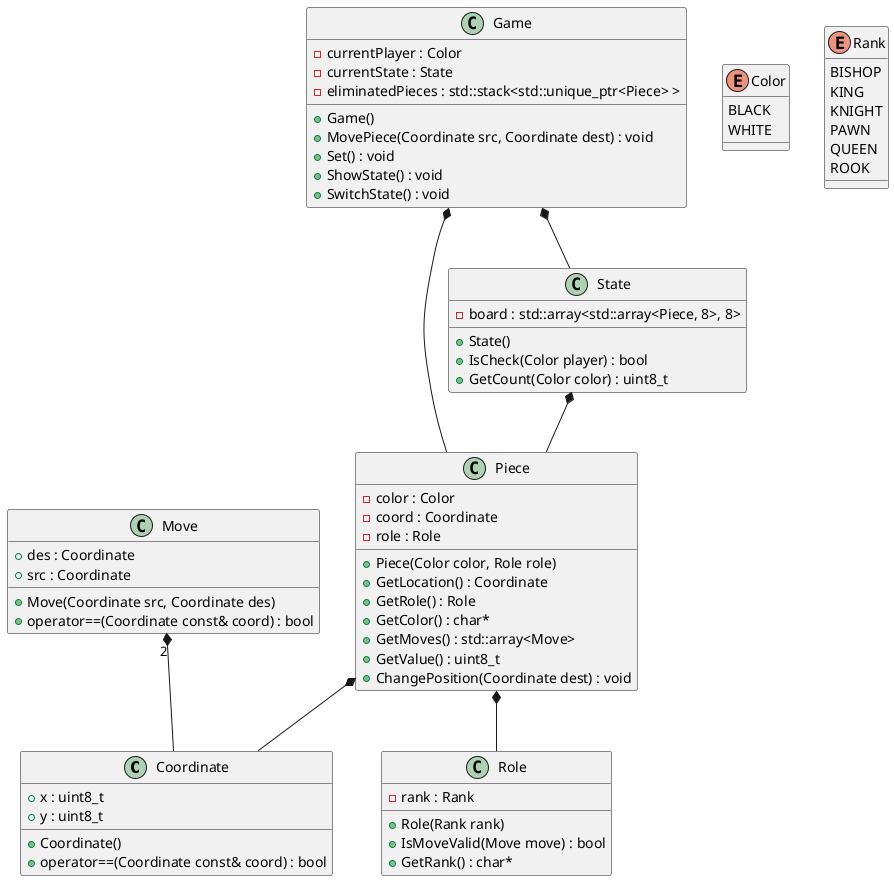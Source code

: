 @startuml





/' Objects '/

class Coordinate {
	+Coordinate()
	+operator==(Coordinate const& coord) : bool
	+x : uint8_t
	+y : uint8_t
}


class Game {
	+Game()
	-currentPlayer : Color
	-currentState : State
	-eliminatedPieces : std::stack<std::unique_ptr<Piece> >
	+MovePiece(Coordinate src, Coordinate dest) : void
	+Set() : void
	+ShowState() : void
	+SwitchState() : void
}


class Move {
	+Move(Coordinate src, Coordinate des)
	+des : Coordinate
	+src : Coordinate
	+operator==(Coordinate const& coord) : bool
}


class Piece {
	+Piece(Color color, Role role)
	-color : Color
	+GetLocation() : Coordinate
	-coord : Coordinate
	+GetRole() : Role
	-role : Role
	+GetColor() : char*
	+GetMoves() : std::array<Move>
	+GetValue() : uint8_t
	+ChangePosition(Coordinate dest) : void
}


class Role {
	+Role(Rank rank)
	-rank : Rank
	+IsMoveValid(Move move) : bool
	+GetRank() : char*
}


class State {
	+State()
	+IsCheck(Color player) : bool
	-board : std::array<std::array<Piece, 8>, 8>
	+GetCount(Color color) : uint8_t
}


enum Color {
	BLACK
	WHITE
}


enum Rank {
	BISHOP
	KING
	KNIGHT
	PAWN
	QUEEN
	ROOK
}





/' Inheritance relationships '/




/' Aggregation relationships '/

Game *-- Piece


Game *-- State


Move "2" *-- Coordinate


Piece *-- Coordinate


Piece *-- Role


State *-- Piece





@enduml
